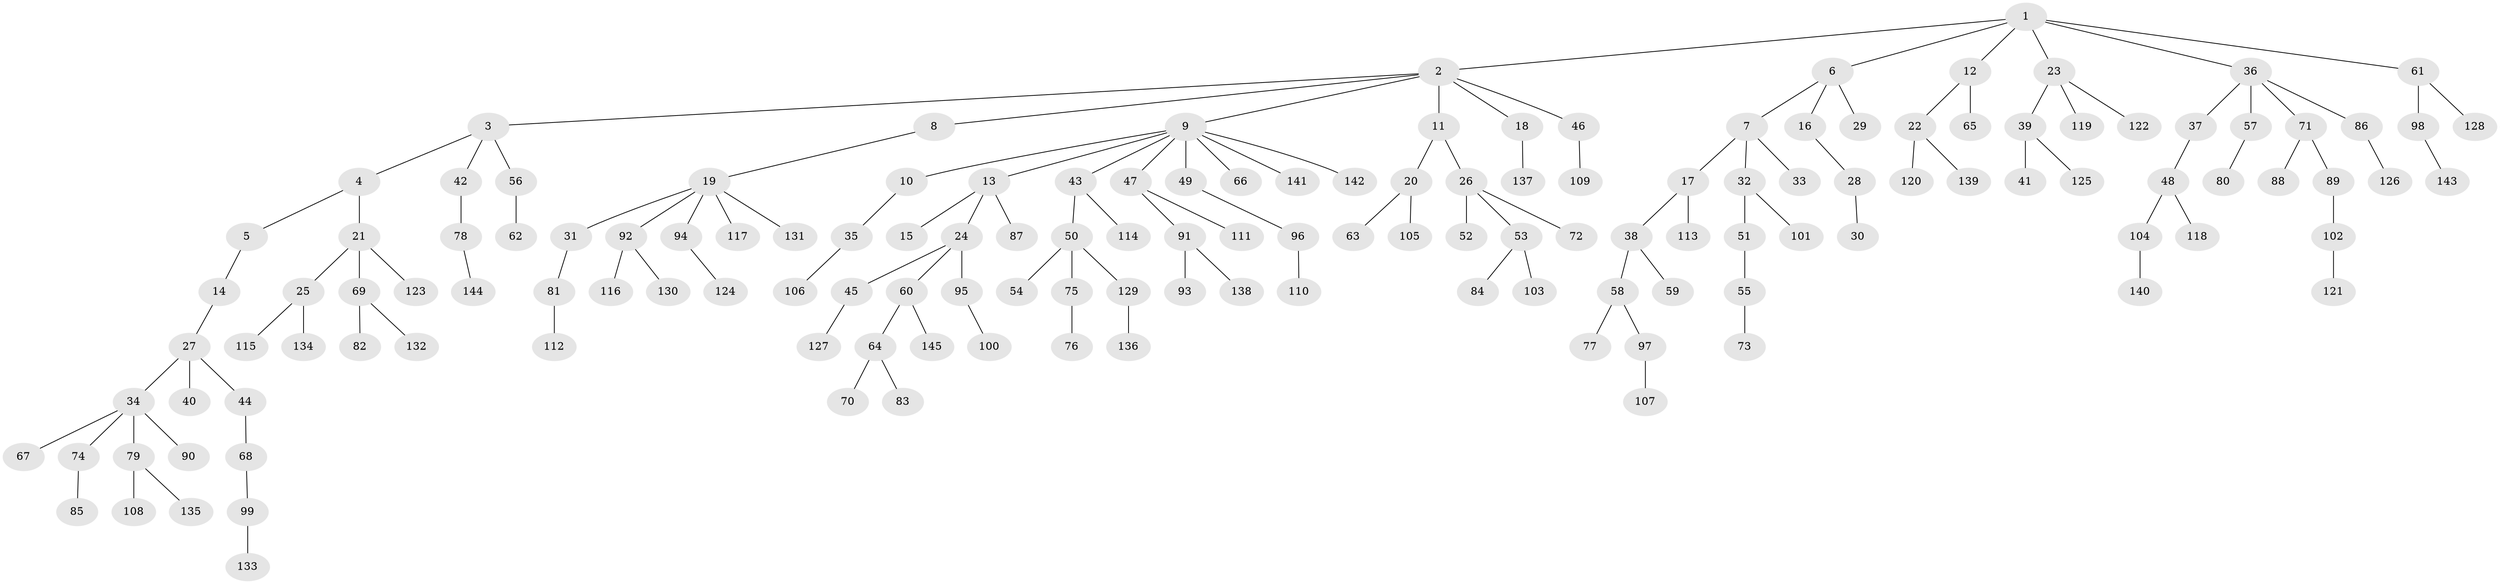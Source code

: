 // Generated by graph-tools (version 1.1) at 2025/36/03/09/25 02:36:38]
// undirected, 145 vertices, 144 edges
graph export_dot {
graph [start="1"]
  node [color=gray90,style=filled];
  1;
  2;
  3;
  4;
  5;
  6;
  7;
  8;
  9;
  10;
  11;
  12;
  13;
  14;
  15;
  16;
  17;
  18;
  19;
  20;
  21;
  22;
  23;
  24;
  25;
  26;
  27;
  28;
  29;
  30;
  31;
  32;
  33;
  34;
  35;
  36;
  37;
  38;
  39;
  40;
  41;
  42;
  43;
  44;
  45;
  46;
  47;
  48;
  49;
  50;
  51;
  52;
  53;
  54;
  55;
  56;
  57;
  58;
  59;
  60;
  61;
  62;
  63;
  64;
  65;
  66;
  67;
  68;
  69;
  70;
  71;
  72;
  73;
  74;
  75;
  76;
  77;
  78;
  79;
  80;
  81;
  82;
  83;
  84;
  85;
  86;
  87;
  88;
  89;
  90;
  91;
  92;
  93;
  94;
  95;
  96;
  97;
  98;
  99;
  100;
  101;
  102;
  103;
  104;
  105;
  106;
  107;
  108;
  109;
  110;
  111;
  112;
  113;
  114;
  115;
  116;
  117;
  118;
  119;
  120;
  121;
  122;
  123;
  124;
  125;
  126;
  127;
  128;
  129;
  130;
  131;
  132;
  133;
  134;
  135;
  136;
  137;
  138;
  139;
  140;
  141;
  142;
  143;
  144;
  145;
  1 -- 2;
  1 -- 6;
  1 -- 12;
  1 -- 23;
  1 -- 36;
  1 -- 61;
  2 -- 3;
  2 -- 8;
  2 -- 9;
  2 -- 11;
  2 -- 18;
  2 -- 46;
  3 -- 4;
  3 -- 42;
  3 -- 56;
  4 -- 5;
  4 -- 21;
  5 -- 14;
  6 -- 7;
  6 -- 16;
  6 -- 29;
  7 -- 17;
  7 -- 32;
  7 -- 33;
  8 -- 19;
  9 -- 10;
  9 -- 13;
  9 -- 43;
  9 -- 47;
  9 -- 49;
  9 -- 66;
  9 -- 141;
  9 -- 142;
  10 -- 35;
  11 -- 20;
  11 -- 26;
  12 -- 22;
  12 -- 65;
  13 -- 15;
  13 -- 24;
  13 -- 87;
  14 -- 27;
  16 -- 28;
  17 -- 38;
  17 -- 113;
  18 -- 137;
  19 -- 31;
  19 -- 92;
  19 -- 94;
  19 -- 117;
  19 -- 131;
  20 -- 63;
  20 -- 105;
  21 -- 25;
  21 -- 69;
  21 -- 123;
  22 -- 120;
  22 -- 139;
  23 -- 39;
  23 -- 119;
  23 -- 122;
  24 -- 45;
  24 -- 60;
  24 -- 95;
  25 -- 115;
  25 -- 134;
  26 -- 52;
  26 -- 53;
  26 -- 72;
  27 -- 34;
  27 -- 40;
  27 -- 44;
  28 -- 30;
  31 -- 81;
  32 -- 51;
  32 -- 101;
  34 -- 67;
  34 -- 74;
  34 -- 79;
  34 -- 90;
  35 -- 106;
  36 -- 37;
  36 -- 57;
  36 -- 71;
  36 -- 86;
  37 -- 48;
  38 -- 58;
  38 -- 59;
  39 -- 41;
  39 -- 125;
  42 -- 78;
  43 -- 50;
  43 -- 114;
  44 -- 68;
  45 -- 127;
  46 -- 109;
  47 -- 91;
  47 -- 111;
  48 -- 104;
  48 -- 118;
  49 -- 96;
  50 -- 54;
  50 -- 75;
  50 -- 129;
  51 -- 55;
  53 -- 84;
  53 -- 103;
  55 -- 73;
  56 -- 62;
  57 -- 80;
  58 -- 77;
  58 -- 97;
  60 -- 64;
  60 -- 145;
  61 -- 98;
  61 -- 128;
  64 -- 70;
  64 -- 83;
  68 -- 99;
  69 -- 82;
  69 -- 132;
  71 -- 88;
  71 -- 89;
  74 -- 85;
  75 -- 76;
  78 -- 144;
  79 -- 108;
  79 -- 135;
  81 -- 112;
  86 -- 126;
  89 -- 102;
  91 -- 93;
  91 -- 138;
  92 -- 116;
  92 -- 130;
  94 -- 124;
  95 -- 100;
  96 -- 110;
  97 -- 107;
  98 -- 143;
  99 -- 133;
  102 -- 121;
  104 -- 140;
  129 -- 136;
}
